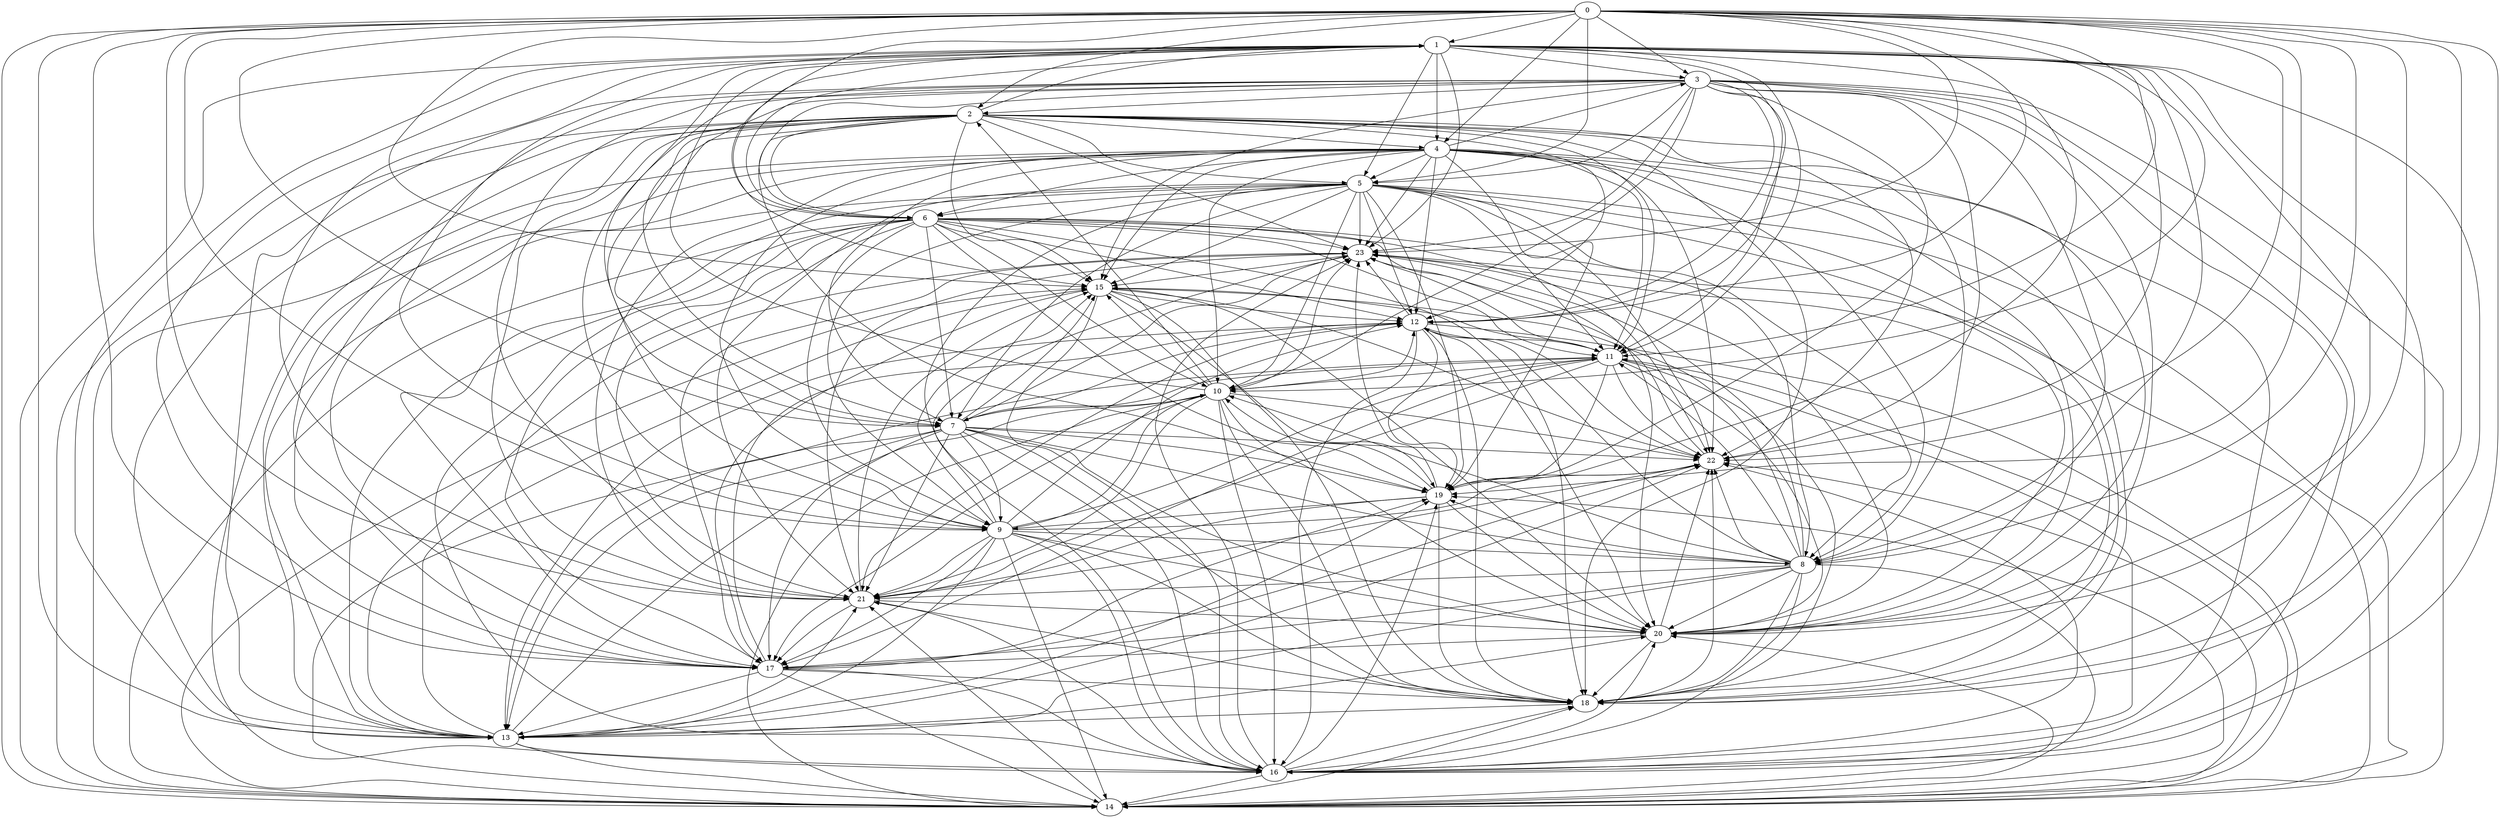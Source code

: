 digraph poulesk3 {
0 -> 1 ;
0 -> 2 ;
0 -> 3 ;
0 -> 4 ;
0 -> 5 ;
0 -> 6 ;
0 -> 7 ;
0 -> 8 ;
0 -> 9 ;
0 -> 10 ;
0 -> 11 ;
0 -> 12 ;
0 -> 13 ;
0 -> 14 ;
0 -> 15 ;
0 -> 16 ;
0 -> 17 ;
0 -> 18 ;
0 -> 19 ;
0 -> 20 ;
0 -> 21 ;
0 -> 22 ;
0 -> 23 ;
1 -> 3 ;
1 -> 4 ;
1 -> 5 ;
1 -> 6 ;
1 -> 7 ;
1 -> 8 ;
1 -> 9 ;
1 -> 11 ;
1 -> 12 ;
1 -> 13 ;
1 -> 14 ;
1 -> 15 ;
1 -> 16 ;
1 -> 17 ;
1 -> 18 ;
1 -> 19 ;
1 -> 20 ;
1 -> 21 ;
1 -> 22 ;
1 -> 23 ;
2 -> 1 ;
2 -> 4 ;
2 -> 5 ;
2 -> 6 ;
2 -> 7 ;
2 -> 8 ;
2 -> 9 ;
2 -> 11 ;
2 -> 12 ;
2 -> 13 ;
2 -> 14 ;
2 -> 15 ;
2 -> 16 ;
2 -> 17 ;
2 -> 18 ;
2 -> 19 ;
2 -> 20 ;
2 -> 21 ;
2 -> 22 ;
2 -> 23 ;
3 -> 2 ;
3 -> 5 ;
3 -> 6 ;
3 -> 7 ;
3 -> 8 ;
3 -> 9 ;
3 -> 10 ;
3 -> 11 ;
3 -> 12 ;
3 -> 13 ;
3 -> 14 ;
3 -> 15 ;
3 -> 16 ;
3 -> 17 ;
3 -> 18 ;
3 -> 19 ;
3 -> 20 ;
3 -> 21 ;
3 -> 22 ;
3 -> 23 ;
4 -> 3 ;
4 -> 5 ;
4 -> 6 ;
4 -> 7 ;
4 -> 8 ;
4 -> 9 ;
4 -> 10 ;
4 -> 11 ;
4 -> 12 ;
4 -> 13 ;
4 -> 14 ;
4 -> 15 ;
4 -> 16 ;
4 -> 17 ;
4 -> 18 ;
4 -> 19 ;
4 -> 20 ;
4 -> 21 ;
4 -> 22 ;
4 -> 23 ;
5 -> 6 ;
5 -> 7 ;
5 -> 8 ;
5 -> 9 ;
5 -> 10 ;
5 -> 11 ;
5 -> 12 ;
5 -> 13 ;
5 -> 14 ;
5 -> 15 ;
5 -> 16 ;
5 -> 17 ;
5 -> 18 ;
5 -> 19 ;
5 -> 20 ;
5 -> 21 ;
5 -> 22 ;
5 -> 23 ;
6 -> 7 ;
6 -> 8 ;
6 -> 9 ;
6 -> 10 ;
6 -> 11 ;
6 -> 12 ;
6 -> 13 ;
6 -> 14 ;
6 -> 15 ;
6 -> 16 ;
6 -> 17 ;
6 -> 18 ;
6 -> 19 ;
6 -> 20 ;
6 -> 21 ;
6 -> 22 ;
6 -> 23 ;
7 -> 8 ;
7 -> 9 ;
7 -> 11 ;
7 -> 12 ;
7 -> 13 ;
7 -> 14 ;
7 -> 15 ;
7 -> 16 ;
7 -> 17 ;
7 -> 18 ;
7 -> 19 ;
7 -> 20 ;
7 -> 21 ;
7 -> 22 ;
7 -> 23 ;
8 -> 10 ;
8 -> 11 ;
8 -> 12 ;
8 -> 13 ;
8 -> 14 ;
8 -> 15 ;
8 -> 16 ;
8 -> 17 ;
8 -> 18 ;
8 -> 19 ;
8 -> 20 ;
8 -> 21 ;
8 -> 22 ;
8 -> 23 ;
9 -> 8 ;
9 -> 10 ;
9 -> 11 ;
9 -> 12 ;
9 -> 13 ;
9 -> 14 ;
9 -> 15 ;
9 -> 16 ;
9 -> 17 ;
9 -> 18 ;
9 -> 20 ;
9 -> 21 ;
9 -> 22 ;
9 -> 23 ;
10 -> 1 ;
10 -> 2 ;
10 -> 7 ;
10 -> 12 ;
10 -> 14 ;
10 -> 15 ;
10 -> 16 ;
10 -> 17 ;
10 -> 18 ;
10 -> 20 ;
10 -> 21 ;
10 -> 22 ;
10 -> 23 ;
11 -> 10 ;
11 -> 13 ;
11 -> 15 ;
11 -> 16 ;
11 -> 17 ;
11 -> 18 ;
11 -> 19 ;
11 -> 20 ;
11 -> 21 ;
11 -> 22 ;
11 -> 23 ;
12 -> 11 ;
12 -> 13 ;
12 -> 14 ;
12 -> 16 ;
12 -> 18 ;
12 -> 19 ;
12 -> 20 ;
12 -> 21 ;
12 -> 22 ;
12 -> 23 ;
13 -> 10 ;
13 -> 14 ;
13 -> 15 ;
13 -> 16 ;
13 -> 19 ;
13 -> 20 ;
13 -> 21 ;
13 -> 22 ;
13 -> 23 ;
14 -> 11 ;
14 -> 15 ;
14 -> 18 ;
14 -> 19 ;
14 -> 20 ;
14 -> 21 ;
14 -> 22 ;
14 -> 23 ;
15 -> 12 ;
15 -> 16 ;
15 -> 17 ;
15 -> 18 ;
15 -> 19 ;
15 -> 20 ;
15 -> 22 ;
16 -> 14 ;
16 -> 18 ;
16 -> 19 ;
16 -> 20 ;
16 -> 21 ;
16 -> 22 ;
16 -> 23 ;
17 -> 12 ;
17 -> 13 ;
17 -> 14 ;
17 -> 16 ;
17 -> 18 ;
17 -> 19 ;
17 -> 22 ;
18 -> 13 ;
18 -> 21 ;
18 -> 22 ;
18 -> 23 ;
19 -> 9 ;
19 -> 10 ;
19 -> 18 ;
19 -> 20 ;
19 -> 21 ;
19 -> 23 ;
20 -> 17 ;
20 -> 18 ;
20 -> 22 ;
20 -> 23 ;
21 -> 15 ;
21 -> 17 ;
21 -> 20 ;
22 -> 19 ;
22 -> 21 ;
22 -> 23 ;
23 -> 15 ;
23 -> 17 ;
23 -> 21 ;
}

